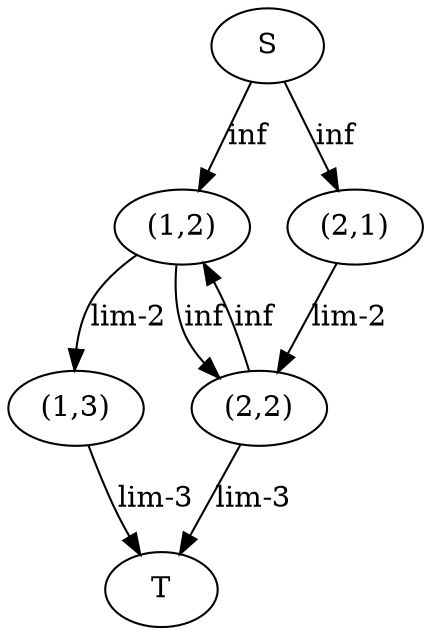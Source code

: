 digraph flow {
    "S"->"(1,2)"[label="inf"];
    "(1,2)"->"(1,3)"[label="lim-2"];
    "(1,3)"->"T"[label="lim-3"];

    "S"->"(2,1)"[label="inf"];
    "(2,1)"->"(2,2)"[label="lim-2"];
    "(2,2)"->"T"[label="lim-3"];

    "(1,2)"->"(2,2)"[label="inf"];
    "(2,2)"->"(1,2)"[label="inf"];
}